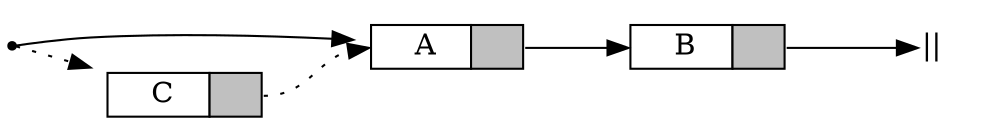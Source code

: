 digraph g {
    graph [
        rankdir = "LR"
    ];
    node[shape=plaintext];

    head0 [shape=point]
    note0 [label=<<table  margin="0"  BORDER="0" CELLBORDER="1" CELLSPACING="0"><tr><td port="f0">&nbsp;&nbsp;&nbsp;&nbsp;A&nbsp;&nbsp;&nbsp;</td><td bgcolor="grey" port="f1">&nbsp;&nbsp;&nbsp;&nbsp;</td></tr></table>>]
    note1 [label=<<table  margin="0"  BORDER="0" CELLBORDER="1" CELLSPACING="0"><tr><td port="f2">&nbsp;&nbsp;&nbsp;&nbsp;B&nbsp;&nbsp;&nbsp;</td><td bgcolor="grey" port="f3">&nbsp;&nbsp;&nbsp;&nbsp;</td></tr></table>>]
    note2 [label=<<table  margin="0"  BORDER="0" CELLBORDER="1" CELLSPACING="0"><tr><td port="f4">&nbsp;&nbsp;&nbsp;&nbsp;C&nbsp;&nbsp;&nbsp;</td><td bgcolor="grey" port="f5">&nbsp;&nbsp;&nbsp;&nbsp;</td></tr></table>>]
    note3 [label=<<table  margin="0"  BORDER="0" CELLBORDER="0" CELLSPACING="0"><tr><td port="f6">||</td></tr></table>>]

    head0:f00 -> note0
    
    head0:f00 -> note2[style="dotted"]
    note2:f5 -> note0:f0[style="dotted"]

    note0:f1 -> note1:f2

    note1:f3 -> note3:f6
}